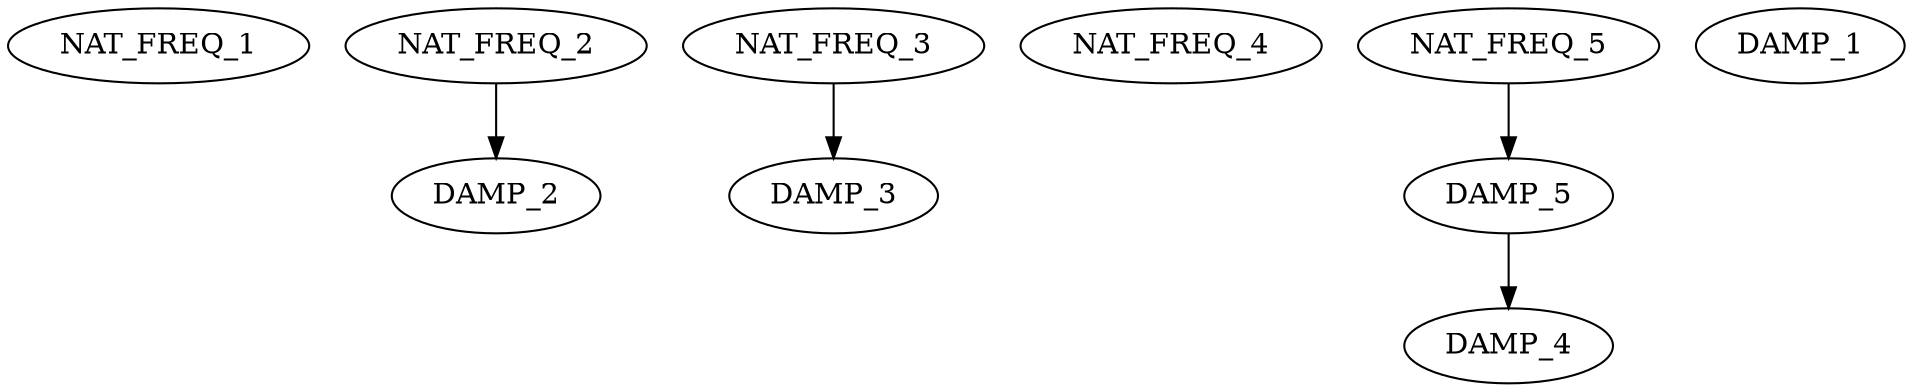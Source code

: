 strict digraph "" {
	NAT_FREQ_1;
	NAT_FREQ_2 -> DAMP_2;
	NAT_FREQ_3 -> DAMP_3;
	NAT_FREQ_4;
	NAT_FREQ_5 -> DAMP_5;
	DAMP_1;
	DAMP_5 -> DAMP_4;
}
